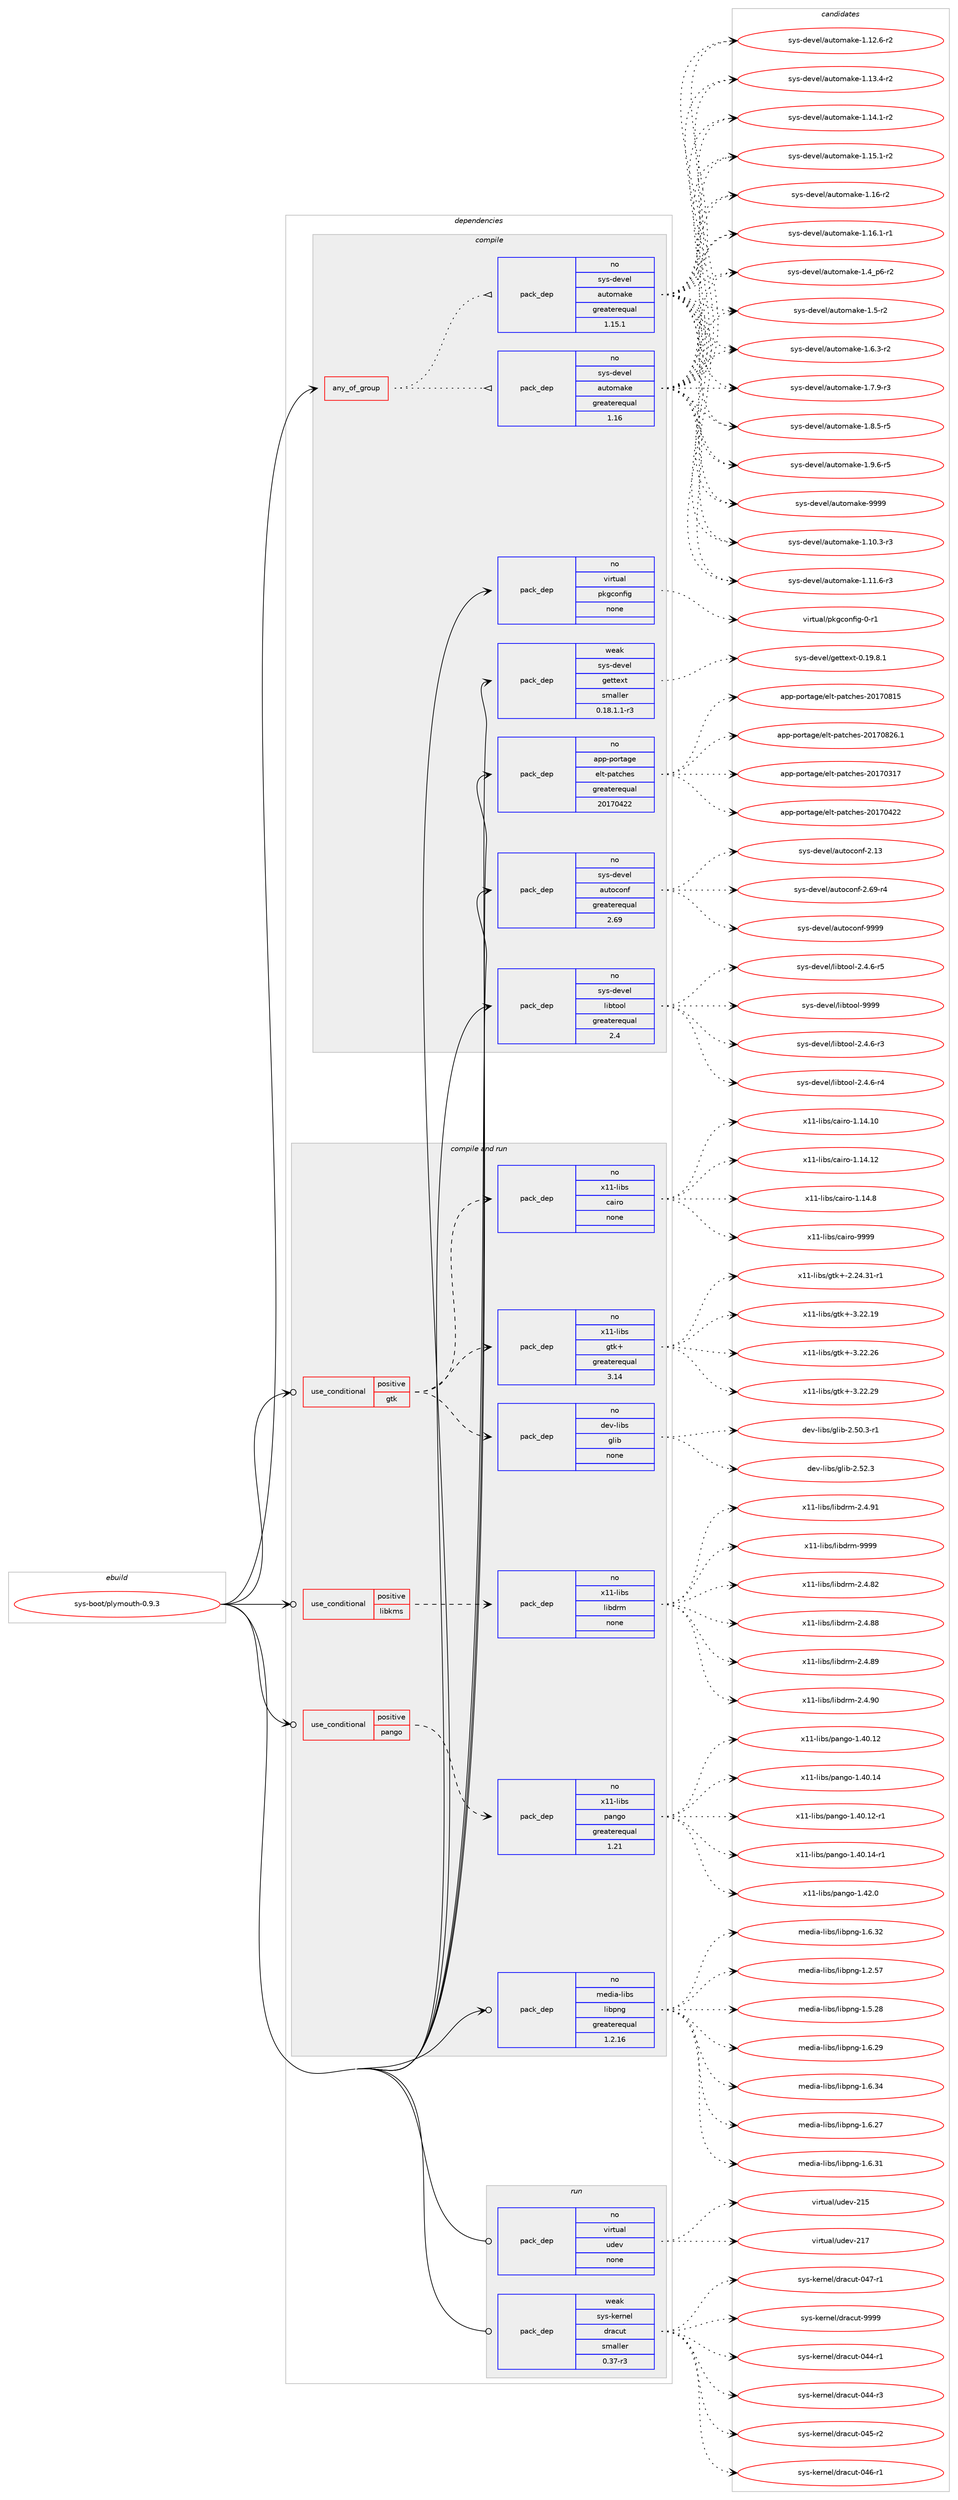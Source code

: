 digraph prolog {

# *************
# Graph options
# *************

newrank=true;
concentrate=true;
compound=true;
graph [rankdir=LR,fontname=Helvetica,fontsize=10,ranksep=1.5];#, ranksep=2.5, nodesep=0.2];
edge  [arrowhead=vee];
node  [fontname=Helvetica,fontsize=10];

# **********
# The ebuild
# **********

subgraph cluster_leftcol {
color=gray;
rank=same;
label=<<i>ebuild</i>>;
id [label="sys-boot/plymouth-0.9.3", color=red, width=4, href="../sys-boot/plymouth-0.9.3.svg"];
}

# ****************
# The dependencies
# ****************

subgraph cluster_midcol {
color=gray;
label=<<i>dependencies</i>>;
subgraph cluster_compile {
fillcolor="#eeeeee";
style=filled;
label=<<i>compile</i>>;
subgraph any48 {
dependency6117 [label=<<TABLE BORDER="0" CELLBORDER="1" CELLSPACING="0" CELLPADDING="4"><TR><TD CELLPADDING="10">any_of_group</TD></TR></TABLE>>, shape=none, color=red];subgraph pack5589 {
dependency6118 [label=<<TABLE BORDER="0" CELLBORDER="1" CELLSPACING="0" CELLPADDING="4" WIDTH="220"><TR><TD ROWSPAN="6" CELLPADDING="30">pack_dep</TD></TR><TR><TD WIDTH="110">no</TD></TR><TR><TD>sys-devel</TD></TR><TR><TD>automake</TD></TR><TR><TD>greaterequal</TD></TR><TR><TD>1.16</TD></TR></TABLE>>, shape=none, color=blue];
}
dependency6117:e -> dependency6118:w [weight=20,style="dotted",arrowhead="oinv"];
subgraph pack5590 {
dependency6119 [label=<<TABLE BORDER="0" CELLBORDER="1" CELLSPACING="0" CELLPADDING="4" WIDTH="220"><TR><TD ROWSPAN="6" CELLPADDING="30">pack_dep</TD></TR><TR><TD WIDTH="110">no</TD></TR><TR><TD>sys-devel</TD></TR><TR><TD>automake</TD></TR><TR><TD>greaterequal</TD></TR><TR><TD>1.15.1</TD></TR></TABLE>>, shape=none, color=blue];
}
dependency6117:e -> dependency6119:w [weight=20,style="dotted",arrowhead="oinv"];
}
id:e -> dependency6117:w [weight=20,style="solid",arrowhead="vee"];
subgraph pack5591 {
dependency6120 [label=<<TABLE BORDER="0" CELLBORDER="1" CELLSPACING="0" CELLPADDING="4" WIDTH="220"><TR><TD ROWSPAN="6" CELLPADDING="30">pack_dep</TD></TR><TR><TD WIDTH="110">no</TD></TR><TR><TD>app-portage</TD></TR><TR><TD>elt-patches</TD></TR><TR><TD>greaterequal</TD></TR><TR><TD>20170422</TD></TR></TABLE>>, shape=none, color=blue];
}
id:e -> dependency6120:w [weight=20,style="solid",arrowhead="vee"];
subgraph pack5592 {
dependency6121 [label=<<TABLE BORDER="0" CELLBORDER="1" CELLSPACING="0" CELLPADDING="4" WIDTH="220"><TR><TD ROWSPAN="6" CELLPADDING="30">pack_dep</TD></TR><TR><TD WIDTH="110">no</TD></TR><TR><TD>sys-devel</TD></TR><TR><TD>autoconf</TD></TR><TR><TD>greaterequal</TD></TR><TR><TD>2.69</TD></TR></TABLE>>, shape=none, color=blue];
}
id:e -> dependency6121:w [weight=20,style="solid",arrowhead="vee"];
subgraph pack5593 {
dependency6122 [label=<<TABLE BORDER="0" CELLBORDER="1" CELLSPACING="0" CELLPADDING="4" WIDTH="220"><TR><TD ROWSPAN="6" CELLPADDING="30">pack_dep</TD></TR><TR><TD WIDTH="110">no</TD></TR><TR><TD>sys-devel</TD></TR><TR><TD>libtool</TD></TR><TR><TD>greaterequal</TD></TR><TR><TD>2.4</TD></TR></TABLE>>, shape=none, color=blue];
}
id:e -> dependency6122:w [weight=20,style="solid",arrowhead="vee"];
subgraph pack5594 {
dependency6123 [label=<<TABLE BORDER="0" CELLBORDER="1" CELLSPACING="0" CELLPADDING="4" WIDTH="220"><TR><TD ROWSPAN="6" CELLPADDING="30">pack_dep</TD></TR><TR><TD WIDTH="110">no</TD></TR><TR><TD>virtual</TD></TR><TR><TD>pkgconfig</TD></TR><TR><TD>none</TD></TR><TR><TD></TD></TR></TABLE>>, shape=none, color=blue];
}
id:e -> dependency6123:w [weight=20,style="solid",arrowhead="vee"];
subgraph pack5595 {
dependency6124 [label=<<TABLE BORDER="0" CELLBORDER="1" CELLSPACING="0" CELLPADDING="4" WIDTH="220"><TR><TD ROWSPAN="6" CELLPADDING="30">pack_dep</TD></TR><TR><TD WIDTH="110">weak</TD></TR><TR><TD>sys-devel</TD></TR><TR><TD>gettext</TD></TR><TR><TD>smaller</TD></TR><TR><TD>0.18.1.1-r3</TD></TR></TABLE>>, shape=none, color=blue];
}
id:e -> dependency6124:w [weight=20,style="solid",arrowhead="vee"];
}
subgraph cluster_compileandrun {
fillcolor="#eeeeee";
style=filled;
label=<<i>compile and run</i>>;
subgraph cond481 {
dependency6125 [label=<<TABLE BORDER="0" CELLBORDER="1" CELLSPACING="0" CELLPADDING="4"><TR><TD ROWSPAN="3" CELLPADDING="10">use_conditional</TD></TR><TR><TD>positive</TD></TR><TR><TD>gtk</TD></TR></TABLE>>, shape=none, color=red];
subgraph pack5596 {
dependency6126 [label=<<TABLE BORDER="0" CELLBORDER="1" CELLSPACING="0" CELLPADDING="4" WIDTH="220"><TR><TD ROWSPAN="6" CELLPADDING="30">pack_dep</TD></TR><TR><TD WIDTH="110">no</TD></TR><TR><TD>dev-libs</TD></TR><TR><TD>glib</TD></TR><TR><TD>none</TD></TR><TR><TD></TD></TR></TABLE>>, shape=none, color=blue];
}
dependency6125:e -> dependency6126:w [weight=20,style="dashed",arrowhead="vee"];
subgraph pack5597 {
dependency6127 [label=<<TABLE BORDER="0" CELLBORDER="1" CELLSPACING="0" CELLPADDING="4" WIDTH="220"><TR><TD ROWSPAN="6" CELLPADDING="30">pack_dep</TD></TR><TR><TD WIDTH="110">no</TD></TR><TR><TD>x11-libs</TD></TR><TR><TD>gtk+</TD></TR><TR><TD>greaterequal</TD></TR><TR><TD>3.14</TD></TR></TABLE>>, shape=none, color=blue];
}
dependency6125:e -> dependency6127:w [weight=20,style="dashed",arrowhead="vee"];
subgraph pack5598 {
dependency6128 [label=<<TABLE BORDER="0" CELLBORDER="1" CELLSPACING="0" CELLPADDING="4" WIDTH="220"><TR><TD ROWSPAN="6" CELLPADDING="30">pack_dep</TD></TR><TR><TD WIDTH="110">no</TD></TR><TR><TD>x11-libs</TD></TR><TR><TD>cairo</TD></TR><TR><TD>none</TD></TR><TR><TD></TD></TR></TABLE>>, shape=none, color=blue];
}
dependency6125:e -> dependency6128:w [weight=20,style="dashed",arrowhead="vee"];
}
id:e -> dependency6125:w [weight=20,style="solid",arrowhead="odotvee"];
subgraph cond482 {
dependency6129 [label=<<TABLE BORDER="0" CELLBORDER="1" CELLSPACING="0" CELLPADDING="4"><TR><TD ROWSPAN="3" CELLPADDING="10">use_conditional</TD></TR><TR><TD>positive</TD></TR><TR><TD>libkms</TD></TR></TABLE>>, shape=none, color=red];
subgraph pack5599 {
dependency6130 [label=<<TABLE BORDER="0" CELLBORDER="1" CELLSPACING="0" CELLPADDING="4" WIDTH="220"><TR><TD ROWSPAN="6" CELLPADDING="30">pack_dep</TD></TR><TR><TD WIDTH="110">no</TD></TR><TR><TD>x11-libs</TD></TR><TR><TD>libdrm</TD></TR><TR><TD>none</TD></TR><TR><TD></TD></TR></TABLE>>, shape=none, color=blue];
}
dependency6129:e -> dependency6130:w [weight=20,style="dashed",arrowhead="vee"];
}
id:e -> dependency6129:w [weight=20,style="solid",arrowhead="odotvee"];
subgraph cond483 {
dependency6131 [label=<<TABLE BORDER="0" CELLBORDER="1" CELLSPACING="0" CELLPADDING="4"><TR><TD ROWSPAN="3" CELLPADDING="10">use_conditional</TD></TR><TR><TD>positive</TD></TR><TR><TD>pango</TD></TR></TABLE>>, shape=none, color=red];
subgraph pack5600 {
dependency6132 [label=<<TABLE BORDER="0" CELLBORDER="1" CELLSPACING="0" CELLPADDING="4" WIDTH="220"><TR><TD ROWSPAN="6" CELLPADDING="30">pack_dep</TD></TR><TR><TD WIDTH="110">no</TD></TR><TR><TD>x11-libs</TD></TR><TR><TD>pango</TD></TR><TR><TD>greaterequal</TD></TR><TR><TD>1.21</TD></TR></TABLE>>, shape=none, color=blue];
}
dependency6131:e -> dependency6132:w [weight=20,style="dashed",arrowhead="vee"];
}
id:e -> dependency6131:w [weight=20,style="solid",arrowhead="odotvee"];
subgraph pack5601 {
dependency6133 [label=<<TABLE BORDER="0" CELLBORDER="1" CELLSPACING="0" CELLPADDING="4" WIDTH="220"><TR><TD ROWSPAN="6" CELLPADDING="30">pack_dep</TD></TR><TR><TD WIDTH="110">no</TD></TR><TR><TD>media-libs</TD></TR><TR><TD>libpng</TD></TR><TR><TD>greaterequal</TD></TR><TR><TD>1.2.16</TD></TR></TABLE>>, shape=none, color=blue];
}
id:e -> dependency6133:w [weight=20,style="solid",arrowhead="odotvee"];
}
subgraph cluster_run {
fillcolor="#eeeeee";
style=filled;
label=<<i>run</i>>;
subgraph pack5602 {
dependency6134 [label=<<TABLE BORDER="0" CELLBORDER="1" CELLSPACING="0" CELLPADDING="4" WIDTH="220"><TR><TD ROWSPAN="6" CELLPADDING="30">pack_dep</TD></TR><TR><TD WIDTH="110">no</TD></TR><TR><TD>virtual</TD></TR><TR><TD>udev</TD></TR><TR><TD>none</TD></TR><TR><TD></TD></TR></TABLE>>, shape=none, color=blue];
}
id:e -> dependency6134:w [weight=20,style="solid",arrowhead="odot"];
subgraph pack5603 {
dependency6135 [label=<<TABLE BORDER="0" CELLBORDER="1" CELLSPACING="0" CELLPADDING="4" WIDTH="220"><TR><TD ROWSPAN="6" CELLPADDING="30">pack_dep</TD></TR><TR><TD WIDTH="110">weak</TD></TR><TR><TD>sys-kernel</TD></TR><TR><TD>dracut</TD></TR><TR><TD>smaller</TD></TR><TR><TD>0.37-r3</TD></TR></TABLE>>, shape=none, color=blue];
}
id:e -> dependency6135:w [weight=20,style="solid",arrowhead="odot"];
}
}

# **************
# The candidates
# **************

subgraph cluster_choices {
rank=same;
color=gray;
label=<<i>candidates</i>>;

subgraph choice5589 {
color=black;
nodesep=1;
choice11512111545100101118101108479711711611110997107101454946494846514511451 [label="sys-devel/automake-1.10.3-r3", color=red, width=4,href="../sys-devel/automake-1.10.3-r3.svg"];
choice11512111545100101118101108479711711611110997107101454946494946544511451 [label="sys-devel/automake-1.11.6-r3", color=red, width=4,href="../sys-devel/automake-1.11.6-r3.svg"];
choice11512111545100101118101108479711711611110997107101454946495046544511450 [label="sys-devel/automake-1.12.6-r2", color=red, width=4,href="../sys-devel/automake-1.12.6-r2.svg"];
choice11512111545100101118101108479711711611110997107101454946495146524511450 [label="sys-devel/automake-1.13.4-r2", color=red, width=4,href="../sys-devel/automake-1.13.4-r2.svg"];
choice11512111545100101118101108479711711611110997107101454946495246494511450 [label="sys-devel/automake-1.14.1-r2", color=red, width=4,href="../sys-devel/automake-1.14.1-r2.svg"];
choice11512111545100101118101108479711711611110997107101454946495346494511450 [label="sys-devel/automake-1.15.1-r2", color=red, width=4,href="../sys-devel/automake-1.15.1-r2.svg"];
choice1151211154510010111810110847971171161111099710710145494649544511450 [label="sys-devel/automake-1.16-r2", color=red, width=4,href="../sys-devel/automake-1.16-r2.svg"];
choice11512111545100101118101108479711711611110997107101454946495446494511449 [label="sys-devel/automake-1.16.1-r1", color=red, width=4,href="../sys-devel/automake-1.16.1-r1.svg"];
choice115121115451001011181011084797117116111109971071014549465295112544511450 [label="sys-devel/automake-1.4_p6-r2", color=red, width=4,href="../sys-devel/automake-1.4_p6-r2.svg"];
choice11512111545100101118101108479711711611110997107101454946534511450 [label="sys-devel/automake-1.5-r2", color=red, width=4,href="../sys-devel/automake-1.5-r2.svg"];
choice115121115451001011181011084797117116111109971071014549465446514511450 [label="sys-devel/automake-1.6.3-r2", color=red, width=4,href="../sys-devel/automake-1.6.3-r2.svg"];
choice115121115451001011181011084797117116111109971071014549465546574511451 [label="sys-devel/automake-1.7.9-r3", color=red, width=4,href="../sys-devel/automake-1.7.9-r3.svg"];
choice115121115451001011181011084797117116111109971071014549465646534511453 [label="sys-devel/automake-1.8.5-r5", color=red, width=4,href="../sys-devel/automake-1.8.5-r5.svg"];
choice115121115451001011181011084797117116111109971071014549465746544511453 [label="sys-devel/automake-1.9.6-r5", color=red, width=4,href="../sys-devel/automake-1.9.6-r5.svg"];
choice115121115451001011181011084797117116111109971071014557575757 [label="sys-devel/automake-9999", color=red, width=4,href="../sys-devel/automake-9999.svg"];
dependency6118:e -> choice11512111545100101118101108479711711611110997107101454946494846514511451:w [style=dotted,weight="100"];
dependency6118:e -> choice11512111545100101118101108479711711611110997107101454946494946544511451:w [style=dotted,weight="100"];
dependency6118:e -> choice11512111545100101118101108479711711611110997107101454946495046544511450:w [style=dotted,weight="100"];
dependency6118:e -> choice11512111545100101118101108479711711611110997107101454946495146524511450:w [style=dotted,weight="100"];
dependency6118:e -> choice11512111545100101118101108479711711611110997107101454946495246494511450:w [style=dotted,weight="100"];
dependency6118:e -> choice11512111545100101118101108479711711611110997107101454946495346494511450:w [style=dotted,weight="100"];
dependency6118:e -> choice1151211154510010111810110847971171161111099710710145494649544511450:w [style=dotted,weight="100"];
dependency6118:e -> choice11512111545100101118101108479711711611110997107101454946495446494511449:w [style=dotted,weight="100"];
dependency6118:e -> choice115121115451001011181011084797117116111109971071014549465295112544511450:w [style=dotted,weight="100"];
dependency6118:e -> choice11512111545100101118101108479711711611110997107101454946534511450:w [style=dotted,weight="100"];
dependency6118:e -> choice115121115451001011181011084797117116111109971071014549465446514511450:w [style=dotted,weight="100"];
dependency6118:e -> choice115121115451001011181011084797117116111109971071014549465546574511451:w [style=dotted,weight="100"];
dependency6118:e -> choice115121115451001011181011084797117116111109971071014549465646534511453:w [style=dotted,weight="100"];
dependency6118:e -> choice115121115451001011181011084797117116111109971071014549465746544511453:w [style=dotted,weight="100"];
dependency6118:e -> choice115121115451001011181011084797117116111109971071014557575757:w [style=dotted,weight="100"];
}
subgraph choice5590 {
color=black;
nodesep=1;
choice11512111545100101118101108479711711611110997107101454946494846514511451 [label="sys-devel/automake-1.10.3-r3", color=red, width=4,href="../sys-devel/automake-1.10.3-r3.svg"];
choice11512111545100101118101108479711711611110997107101454946494946544511451 [label="sys-devel/automake-1.11.6-r3", color=red, width=4,href="../sys-devel/automake-1.11.6-r3.svg"];
choice11512111545100101118101108479711711611110997107101454946495046544511450 [label="sys-devel/automake-1.12.6-r2", color=red, width=4,href="../sys-devel/automake-1.12.6-r2.svg"];
choice11512111545100101118101108479711711611110997107101454946495146524511450 [label="sys-devel/automake-1.13.4-r2", color=red, width=4,href="../sys-devel/automake-1.13.4-r2.svg"];
choice11512111545100101118101108479711711611110997107101454946495246494511450 [label="sys-devel/automake-1.14.1-r2", color=red, width=4,href="../sys-devel/automake-1.14.1-r2.svg"];
choice11512111545100101118101108479711711611110997107101454946495346494511450 [label="sys-devel/automake-1.15.1-r2", color=red, width=4,href="../sys-devel/automake-1.15.1-r2.svg"];
choice1151211154510010111810110847971171161111099710710145494649544511450 [label="sys-devel/automake-1.16-r2", color=red, width=4,href="../sys-devel/automake-1.16-r2.svg"];
choice11512111545100101118101108479711711611110997107101454946495446494511449 [label="sys-devel/automake-1.16.1-r1", color=red, width=4,href="../sys-devel/automake-1.16.1-r1.svg"];
choice115121115451001011181011084797117116111109971071014549465295112544511450 [label="sys-devel/automake-1.4_p6-r2", color=red, width=4,href="../sys-devel/automake-1.4_p6-r2.svg"];
choice11512111545100101118101108479711711611110997107101454946534511450 [label="sys-devel/automake-1.5-r2", color=red, width=4,href="../sys-devel/automake-1.5-r2.svg"];
choice115121115451001011181011084797117116111109971071014549465446514511450 [label="sys-devel/automake-1.6.3-r2", color=red, width=4,href="../sys-devel/automake-1.6.3-r2.svg"];
choice115121115451001011181011084797117116111109971071014549465546574511451 [label="sys-devel/automake-1.7.9-r3", color=red, width=4,href="../sys-devel/automake-1.7.9-r3.svg"];
choice115121115451001011181011084797117116111109971071014549465646534511453 [label="sys-devel/automake-1.8.5-r5", color=red, width=4,href="../sys-devel/automake-1.8.5-r5.svg"];
choice115121115451001011181011084797117116111109971071014549465746544511453 [label="sys-devel/automake-1.9.6-r5", color=red, width=4,href="../sys-devel/automake-1.9.6-r5.svg"];
choice115121115451001011181011084797117116111109971071014557575757 [label="sys-devel/automake-9999", color=red, width=4,href="../sys-devel/automake-9999.svg"];
dependency6119:e -> choice11512111545100101118101108479711711611110997107101454946494846514511451:w [style=dotted,weight="100"];
dependency6119:e -> choice11512111545100101118101108479711711611110997107101454946494946544511451:w [style=dotted,weight="100"];
dependency6119:e -> choice11512111545100101118101108479711711611110997107101454946495046544511450:w [style=dotted,weight="100"];
dependency6119:e -> choice11512111545100101118101108479711711611110997107101454946495146524511450:w [style=dotted,weight="100"];
dependency6119:e -> choice11512111545100101118101108479711711611110997107101454946495246494511450:w [style=dotted,weight="100"];
dependency6119:e -> choice11512111545100101118101108479711711611110997107101454946495346494511450:w [style=dotted,weight="100"];
dependency6119:e -> choice1151211154510010111810110847971171161111099710710145494649544511450:w [style=dotted,weight="100"];
dependency6119:e -> choice11512111545100101118101108479711711611110997107101454946495446494511449:w [style=dotted,weight="100"];
dependency6119:e -> choice115121115451001011181011084797117116111109971071014549465295112544511450:w [style=dotted,weight="100"];
dependency6119:e -> choice11512111545100101118101108479711711611110997107101454946534511450:w [style=dotted,weight="100"];
dependency6119:e -> choice115121115451001011181011084797117116111109971071014549465446514511450:w [style=dotted,weight="100"];
dependency6119:e -> choice115121115451001011181011084797117116111109971071014549465546574511451:w [style=dotted,weight="100"];
dependency6119:e -> choice115121115451001011181011084797117116111109971071014549465646534511453:w [style=dotted,weight="100"];
dependency6119:e -> choice115121115451001011181011084797117116111109971071014549465746544511453:w [style=dotted,weight="100"];
dependency6119:e -> choice115121115451001011181011084797117116111109971071014557575757:w [style=dotted,weight="100"];
}
subgraph choice5591 {
color=black;
nodesep=1;
choice97112112451121111141169710310147101108116451129711699104101115455048495548514955 [label="app-portage/elt-patches-20170317", color=red, width=4,href="../app-portage/elt-patches-20170317.svg"];
choice97112112451121111141169710310147101108116451129711699104101115455048495548525050 [label="app-portage/elt-patches-20170422", color=red, width=4,href="../app-portage/elt-patches-20170422.svg"];
choice97112112451121111141169710310147101108116451129711699104101115455048495548564953 [label="app-portage/elt-patches-20170815", color=red, width=4,href="../app-portage/elt-patches-20170815.svg"];
choice971121124511211111411697103101471011081164511297116991041011154550484955485650544649 [label="app-portage/elt-patches-20170826.1", color=red, width=4,href="../app-portage/elt-patches-20170826.1.svg"];
dependency6120:e -> choice97112112451121111141169710310147101108116451129711699104101115455048495548514955:w [style=dotted,weight="100"];
dependency6120:e -> choice97112112451121111141169710310147101108116451129711699104101115455048495548525050:w [style=dotted,weight="100"];
dependency6120:e -> choice97112112451121111141169710310147101108116451129711699104101115455048495548564953:w [style=dotted,weight="100"];
dependency6120:e -> choice971121124511211111411697103101471011081164511297116991041011154550484955485650544649:w [style=dotted,weight="100"];
}
subgraph choice5592 {
color=black;
nodesep=1;
choice115121115451001011181011084797117116111991111101024550464951 [label="sys-devel/autoconf-2.13", color=red, width=4,href="../sys-devel/autoconf-2.13.svg"];
choice1151211154510010111810110847971171161119911111010245504654574511452 [label="sys-devel/autoconf-2.69-r4", color=red, width=4,href="../sys-devel/autoconf-2.69-r4.svg"];
choice115121115451001011181011084797117116111991111101024557575757 [label="sys-devel/autoconf-9999", color=red, width=4,href="../sys-devel/autoconf-9999.svg"];
dependency6121:e -> choice115121115451001011181011084797117116111991111101024550464951:w [style=dotted,weight="100"];
dependency6121:e -> choice1151211154510010111810110847971171161119911111010245504654574511452:w [style=dotted,weight="100"];
dependency6121:e -> choice115121115451001011181011084797117116111991111101024557575757:w [style=dotted,weight="100"];
}
subgraph choice5593 {
color=black;
nodesep=1;
choice1151211154510010111810110847108105981161111111084550465246544511451 [label="sys-devel/libtool-2.4.6-r3", color=red, width=4,href="../sys-devel/libtool-2.4.6-r3.svg"];
choice1151211154510010111810110847108105981161111111084550465246544511452 [label="sys-devel/libtool-2.4.6-r4", color=red, width=4,href="../sys-devel/libtool-2.4.6-r4.svg"];
choice1151211154510010111810110847108105981161111111084550465246544511453 [label="sys-devel/libtool-2.4.6-r5", color=red, width=4,href="../sys-devel/libtool-2.4.6-r5.svg"];
choice1151211154510010111810110847108105981161111111084557575757 [label="sys-devel/libtool-9999", color=red, width=4,href="../sys-devel/libtool-9999.svg"];
dependency6122:e -> choice1151211154510010111810110847108105981161111111084550465246544511451:w [style=dotted,weight="100"];
dependency6122:e -> choice1151211154510010111810110847108105981161111111084550465246544511452:w [style=dotted,weight="100"];
dependency6122:e -> choice1151211154510010111810110847108105981161111111084550465246544511453:w [style=dotted,weight="100"];
dependency6122:e -> choice1151211154510010111810110847108105981161111111084557575757:w [style=dotted,weight="100"];
}
subgraph choice5594 {
color=black;
nodesep=1;
choice11810511411611797108471121071039911111010210510345484511449 [label="virtual/pkgconfig-0-r1", color=red, width=4,href="../virtual/pkgconfig-0-r1.svg"];
dependency6123:e -> choice11810511411611797108471121071039911111010210510345484511449:w [style=dotted,weight="100"];
}
subgraph choice5595 {
color=black;
nodesep=1;
choice1151211154510010111810110847103101116116101120116454846495746564649 [label="sys-devel/gettext-0.19.8.1", color=red, width=4,href="../sys-devel/gettext-0.19.8.1.svg"];
dependency6124:e -> choice1151211154510010111810110847103101116116101120116454846495746564649:w [style=dotted,weight="100"];
}
subgraph choice5596 {
color=black;
nodesep=1;
choice10010111845108105981154710310810598455046534846514511449 [label="dev-libs/glib-2.50.3-r1", color=red, width=4,href="../dev-libs/glib-2.50.3-r1.svg"];
choice1001011184510810598115471031081059845504653504651 [label="dev-libs/glib-2.52.3", color=red, width=4,href="../dev-libs/glib-2.52.3.svg"];
dependency6126:e -> choice10010111845108105981154710310810598455046534846514511449:w [style=dotted,weight="100"];
dependency6126:e -> choice1001011184510810598115471031081059845504653504651:w [style=dotted,weight="100"];
}
subgraph choice5597 {
color=black;
nodesep=1;
choice12049494510810598115471031161074345504650524651494511449 [label="x11-libs/gtk+-2.24.31-r1", color=red, width=4,href="../x11-libs/gtk+-2.24.31-r1.svg"];
choice1204949451081059811547103116107434551465050464957 [label="x11-libs/gtk+-3.22.19", color=red, width=4,href="../x11-libs/gtk+-3.22.19.svg"];
choice1204949451081059811547103116107434551465050465054 [label="x11-libs/gtk+-3.22.26", color=red, width=4,href="../x11-libs/gtk+-3.22.26.svg"];
choice1204949451081059811547103116107434551465050465057 [label="x11-libs/gtk+-3.22.29", color=red, width=4,href="../x11-libs/gtk+-3.22.29.svg"];
dependency6127:e -> choice12049494510810598115471031161074345504650524651494511449:w [style=dotted,weight="100"];
dependency6127:e -> choice1204949451081059811547103116107434551465050464957:w [style=dotted,weight="100"];
dependency6127:e -> choice1204949451081059811547103116107434551465050465054:w [style=dotted,weight="100"];
dependency6127:e -> choice1204949451081059811547103116107434551465050465057:w [style=dotted,weight="100"];
}
subgraph choice5598 {
color=black;
nodesep=1;
choice120494945108105981154799971051141114549464952464948 [label="x11-libs/cairo-1.14.10", color=red, width=4,href="../x11-libs/cairo-1.14.10.svg"];
choice120494945108105981154799971051141114549464952464950 [label="x11-libs/cairo-1.14.12", color=red, width=4,href="../x11-libs/cairo-1.14.12.svg"];
choice1204949451081059811547999710511411145494649524656 [label="x11-libs/cairo-1.14.8", color=red, width=4,href="../x11-libs/cairo-1.14.8.svg"];
choice120494945108105981154799971051141114557575757 [label="x11-libs/cairo-9999", color=red, width=4,href="../x11-libs/cairo-9999.svg"];
dependency6128:e -> choice120494945108105981154799971051141114549464952464948:w [style=dotted,weight="100"];
dependency6128:e -> choice120494945108105981154799971051141114549464952464950:w [style=dotted,weight="100"];
dependency6128:e -> choice1204949451081059811547999710511411145494649524656:w [style=dotted,weight="100"];
dependency6128:e -> choice120494945108105981154799971051141114557575757:w [style=dotted,weight="100"];
}
subgraph choice5599 {
color=black;
nodesep=1;
choice12049494510810598115471081059810011410945504652465650 [label="x11-libs/libdrm-2.4.82", color=red, width=4,href="../x11-libs/libdrm-2.4.82.svg"];
choice12049494510810598115471081059810011410945504652465656 [label="x11-libs/libdrm-2.4.88", color=red, width=4,href="../x11-libs/libdrm-2.4.88.svg"];
choice12049494510810598115471081059810011410945504652465657 [label="x11-libs/libdrm-2.4.89", color=red, width=4,href="../x11-libs/libdrm-2.4.89.svg"];
choice12049494510810598115471081059810011410945504652465748 [label="x11-libs/libdrm-2.4.90", color=red, width=4,href="../x11-libs/libdrm-2.4.90.svg"];
choice12049494510810598115471081059810011410945504652465749 [label="x11-libs/libdrm-2.4.91", color=red, width=4,href="../x11-libs/libdrm-2.4.91.svg"];
choice1204949451081059811547108105981001141094557575757 [label="x11-libs/libdrm-9999", color=red, width=4,href="../x11-libs/libdrm-9999.svg"];
dependency6130:e -> choice12049494510810598115471081059810011410945504652465650:w [style=dotted,weight="100"];
dependency6130:e -> choice12049494510810598115471081059810011410945504652465656:w [style=dotted,weight="100"];
dependency6130:e -> choice12049494510810598115471081059810011410945504652465657:w [style=dotted,weight="100"];
dependency6130:e -> choice12049494510810598115471081059810011410945504652465748:w [style=dotted,weight="100"];
dependency6130:e -> choice12049494510810598115471081059810011410945504652465749:w [style=dotted,weight="100"];
dependency6130:e -> choice1204949451081059811547108105981001141094557575757:w [style=dotted,weight="100"];
}
subgraph choice5600 {
color=black;
nodesep=1;
choice1204949451081059811547112971101031114549465248464950 [label="x11-libs/pango-1.40.12", color=red, width=4,href="../x11-libs/pango-1.40.12.svg"];
choice1204949451081059811547112971101031114549465248464952 [label="x11-libs/pango-1.40.14", color=red, width=4,href="../x11-libs/pango-1.40.14.svg"];
choice12049494510810598115471129711010311145494652484649504511449 [label="x11-libs/pango-1.40.12-r1", color=red, width=4,href="../x11-libs/pango-1.40.12-r1.svg"];
choice12049494510810598115471129711010311145494652484649524511449 [label="x11-libs/pango-1.40.14-r1", color=red, width=4,href="../x11-libs/pango-1.40.14-r1.svg"];
choice12049494510810598115471129711010311145494652504648 [label="x11-libs/pango-1.42.0", color=red, width=4,href="../x11-libs/pango-1.42.0.svg"];
dependency6132:e -> choice1204949451081059811547112971101031114549465248464950:w [style=dotted,weight="100"];
dependency6132:e -> choice1204949451081059811547112971101031114549465248464952:w [style=dotted,weight="100"];
dependency6132:e -> choice12049494510810598115471129711010311145494652484649504511449:w [style=dotted,weight="100"];
dependency6132:e -> choice12049494510810598115471129711010311145494652484649524511449:w [style=dotted,weight="100"];
dependency6132:e -> choice12049494510810598115471129711010311145494652504648:w [style=dotted,weight="100"];
}
subgraph choice5601 {
color=black;
nodesep=1;
choice109101100105974510810598115471081059811211010345494654465055 [label="media-libs/libpng-1.6.27", color=red, width=4,href="../media-libs/libpng-1.6.27.svg"];
choice109101100105974510810598115471081059811211010345494654465149 [label="media-libs/libpng-1.6.31", color=red, width=4,href="../media-libs/libpng-1.6.31.svg"];
choice109101100105974510810598115471081059811211010345494654465150 [label="media-libs/libpng-1.6.32", color=red, width=4,href="../media-libs/libpng-1.6.32.svg"];
choice109101100105974510810598115471081059811211010345494650465355 [label="media-libs/libpng-1.2.57", color=red, width=4,href="../media-libs/libpng-1.2.57.svg"];
choice109101100105974510810598115471081059811211010345494653465056 [label="media-libs/libpng-1.5.28", color=red, width=4,href="../media-libs/libpng-1.5.28.svg"];
choice109101100105974510810598115471081059811211010345494654465057 [label="media-libs/libpng-1.6.29", color=red, width=4,href="../media-libs/libpng-1.6.29.svg"];
choice109101100105974510810598115471081059811211010345494654465152 [label="media-libs/libpng-1.6.34", color=red, width=4,href="../media-libs/libpng-1.6.34.svg"];
dependency6133:e -> choice109101100105974510810598115471081059811211010345494654465055:w [style=dotted,weight="100"];
dependency6133:e -> choice109101100105974510810598115471081059811211010345494654465149:w [style=dotted,weight="100"];
dependency6133:e -> choice109101100105974510810598115471081059811211010345494654465150:w [style=dotted,weight="100"];
dependency6133:e -> choice109101100105974510810598115471081059811211010345494650465355:w [style=dotted,weight="100"];
dependency6133:e -> choice109101100105974510810598115471081059811211010345494653465056:w [style=dotted,weight="100"];
dependency6133:e -> choice109101100105974510810598115471081059811211010345494654465057:w [style=dotted,weight="100"];
dependency6133:e -> choice109101100105974510810598115471081059811211010345494654465152:w [style=dotted,weight="100"];
}
subgraph choice5602 {
color=black;
nodesep=1;
choice118105114116117971084711710010111845504953 [label="virtual/udev-215", color=red, width=4,href="../virtual/udev-215.svg"];
choice118105114116117971084711710010111845504955 [label="virtual/udev-217", color=red, width=4,href="../virtual/udev-217.svg"];
dependency6134:e -> choice118105114116117971084711710010111845504953:w [style=dotted,weight="100"];
dependency6134:e -> choice118105114116117971084711710010111845504955:w [style=dotted,weight="100"];
}
subgraph choice5603 {
color=black;
nodesep=1;
choice11512111545107101114110101108471001149799117116454852524511449 [label="sys-kernel/dracut-044-r1", color=red, width=4,href="../sys-kernel/dracut-044-r1.svg"];
choice11512111545107101114110101108471001149799117116454852524511451 [label="sys-kernel/dracut-044-r3", color=red, width=4,href="../sys-kernel/dracut-044-r3.svg"];
choice11512111545107101114110101108471001149799117116454852534511450 [label="sys-kernel/dracut-045-r2", color=red, width=4,href="../sys-kernel/dracut-045-r2.svg"];
choice11512111545107101114110101108471001149799117116454852544511449 [label="sys-kernel/dracut-046-r1", color=red, width=4,href="../sys-kernel/dracut-046-r1.svg"];
choice11512111545107101114110101108471001149799117116454852554511449 [label="sys-kernel/dracut-047-r1", color=red, width=4,href="../sys-kernel/dracut-047-r1.svg"];
choice115121115451071011141101011084710011497991171164557575757 [label="sys-kernel/dracut-9999", color=red, width=4,href="../sys-kernel/dracut-9999.svg"];
dependency6135:e -> choice11512111545107101114110101108471001149799117116454852524511449:w [style=dotted,weight="100"];
dependency6135:e -> choice11512111545107101114110101108471001149799117116454852524511451:w [style=dotted,weight="100"];
dependency6135:e -> choice11512111545107101114110101108471001149799117116454852534511450:w [style=dotted,weight="100"];
dependency6135:e -> choice11512111545107101114110101108471001149799117116454852544511449:w [style=dotted,weight="100"];
dependency6135:e -> choice11512111545107101114110101108471001149799117116454852554511449:w [style=dotted,weight="100"];
dependency6135:e -> choice115121115451071011141101011084710011497991171164557575757:w [style=dotted,weight="100"];
}
}

}

